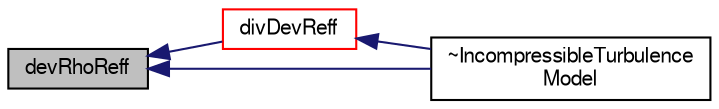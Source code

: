 digraph "devRhoReff"
{
  bgcolor="transparent";
  edge [fontname="FreeSans",fontsize="10",labelfontname="FreeSans",labelfontsize="10"];
  node [fontname="FreeSans",fontsize="10",shape=record];
  rankdir="LR";
  Node27 [label="devRhoReff",height=0.2,width=0.4,color="black", fillcolor="grey75", style="filled", fontcolor="black"];
  Node27 -> Node28 [dir="back",color="midnightblue",fontsize="10",style="solid",fontname="FreeSans"];
  Node28 [label="divDevReff",height=0.2,width=0.4,color="red",URL="$a31158.html#a15ae2301a643c401ca18d601ee81535f",tooltip="Return the source term for the momentum equation. "];
  Node28 -> Node30 [dir="back",color="midnightblue",fontsize="10",style="solid",fontname="FreeSans"];
  Node30 [label="~IncompressibleTurbulence\lModel",height=0.2,width=0.4,color="black",URL="$a31158.html#ada9ac877eb15f5f277b110deed440aa8",tooltip="Destructor. "];
  Node27 -> Node30 [dir="back",color="midnightblue",fontsize="10",style="solid",fontname="FreeSans"];
}
